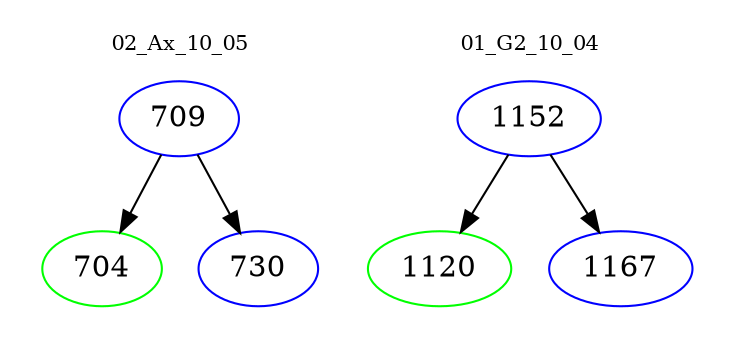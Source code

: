 digraph{
subgraph cluster_0 {
color = white
label = "02_Ax_10_05";
fontsize=10;
T0_709 [label="709", color="blue"]
T0_709 -> T0_704 [color="black"]
T0_704 [label="704", color="green"]
T0_709 -> T0_730 [color="black"]
T0_730 [label="730", color="blue"]
}
subgraph cluster_1 {
color = white
label = "01_G2_10_04";
fontsize=10;
T1_1152 [label="1152", color="blue"]
T1_1152 -> T1_1120 [color="black"]
T1_1120 [label="1120", color="green"]
T1_1152 -> T1_1167 [color="black"]
T1_1167 [label="1167", color="blue"]
}
}
